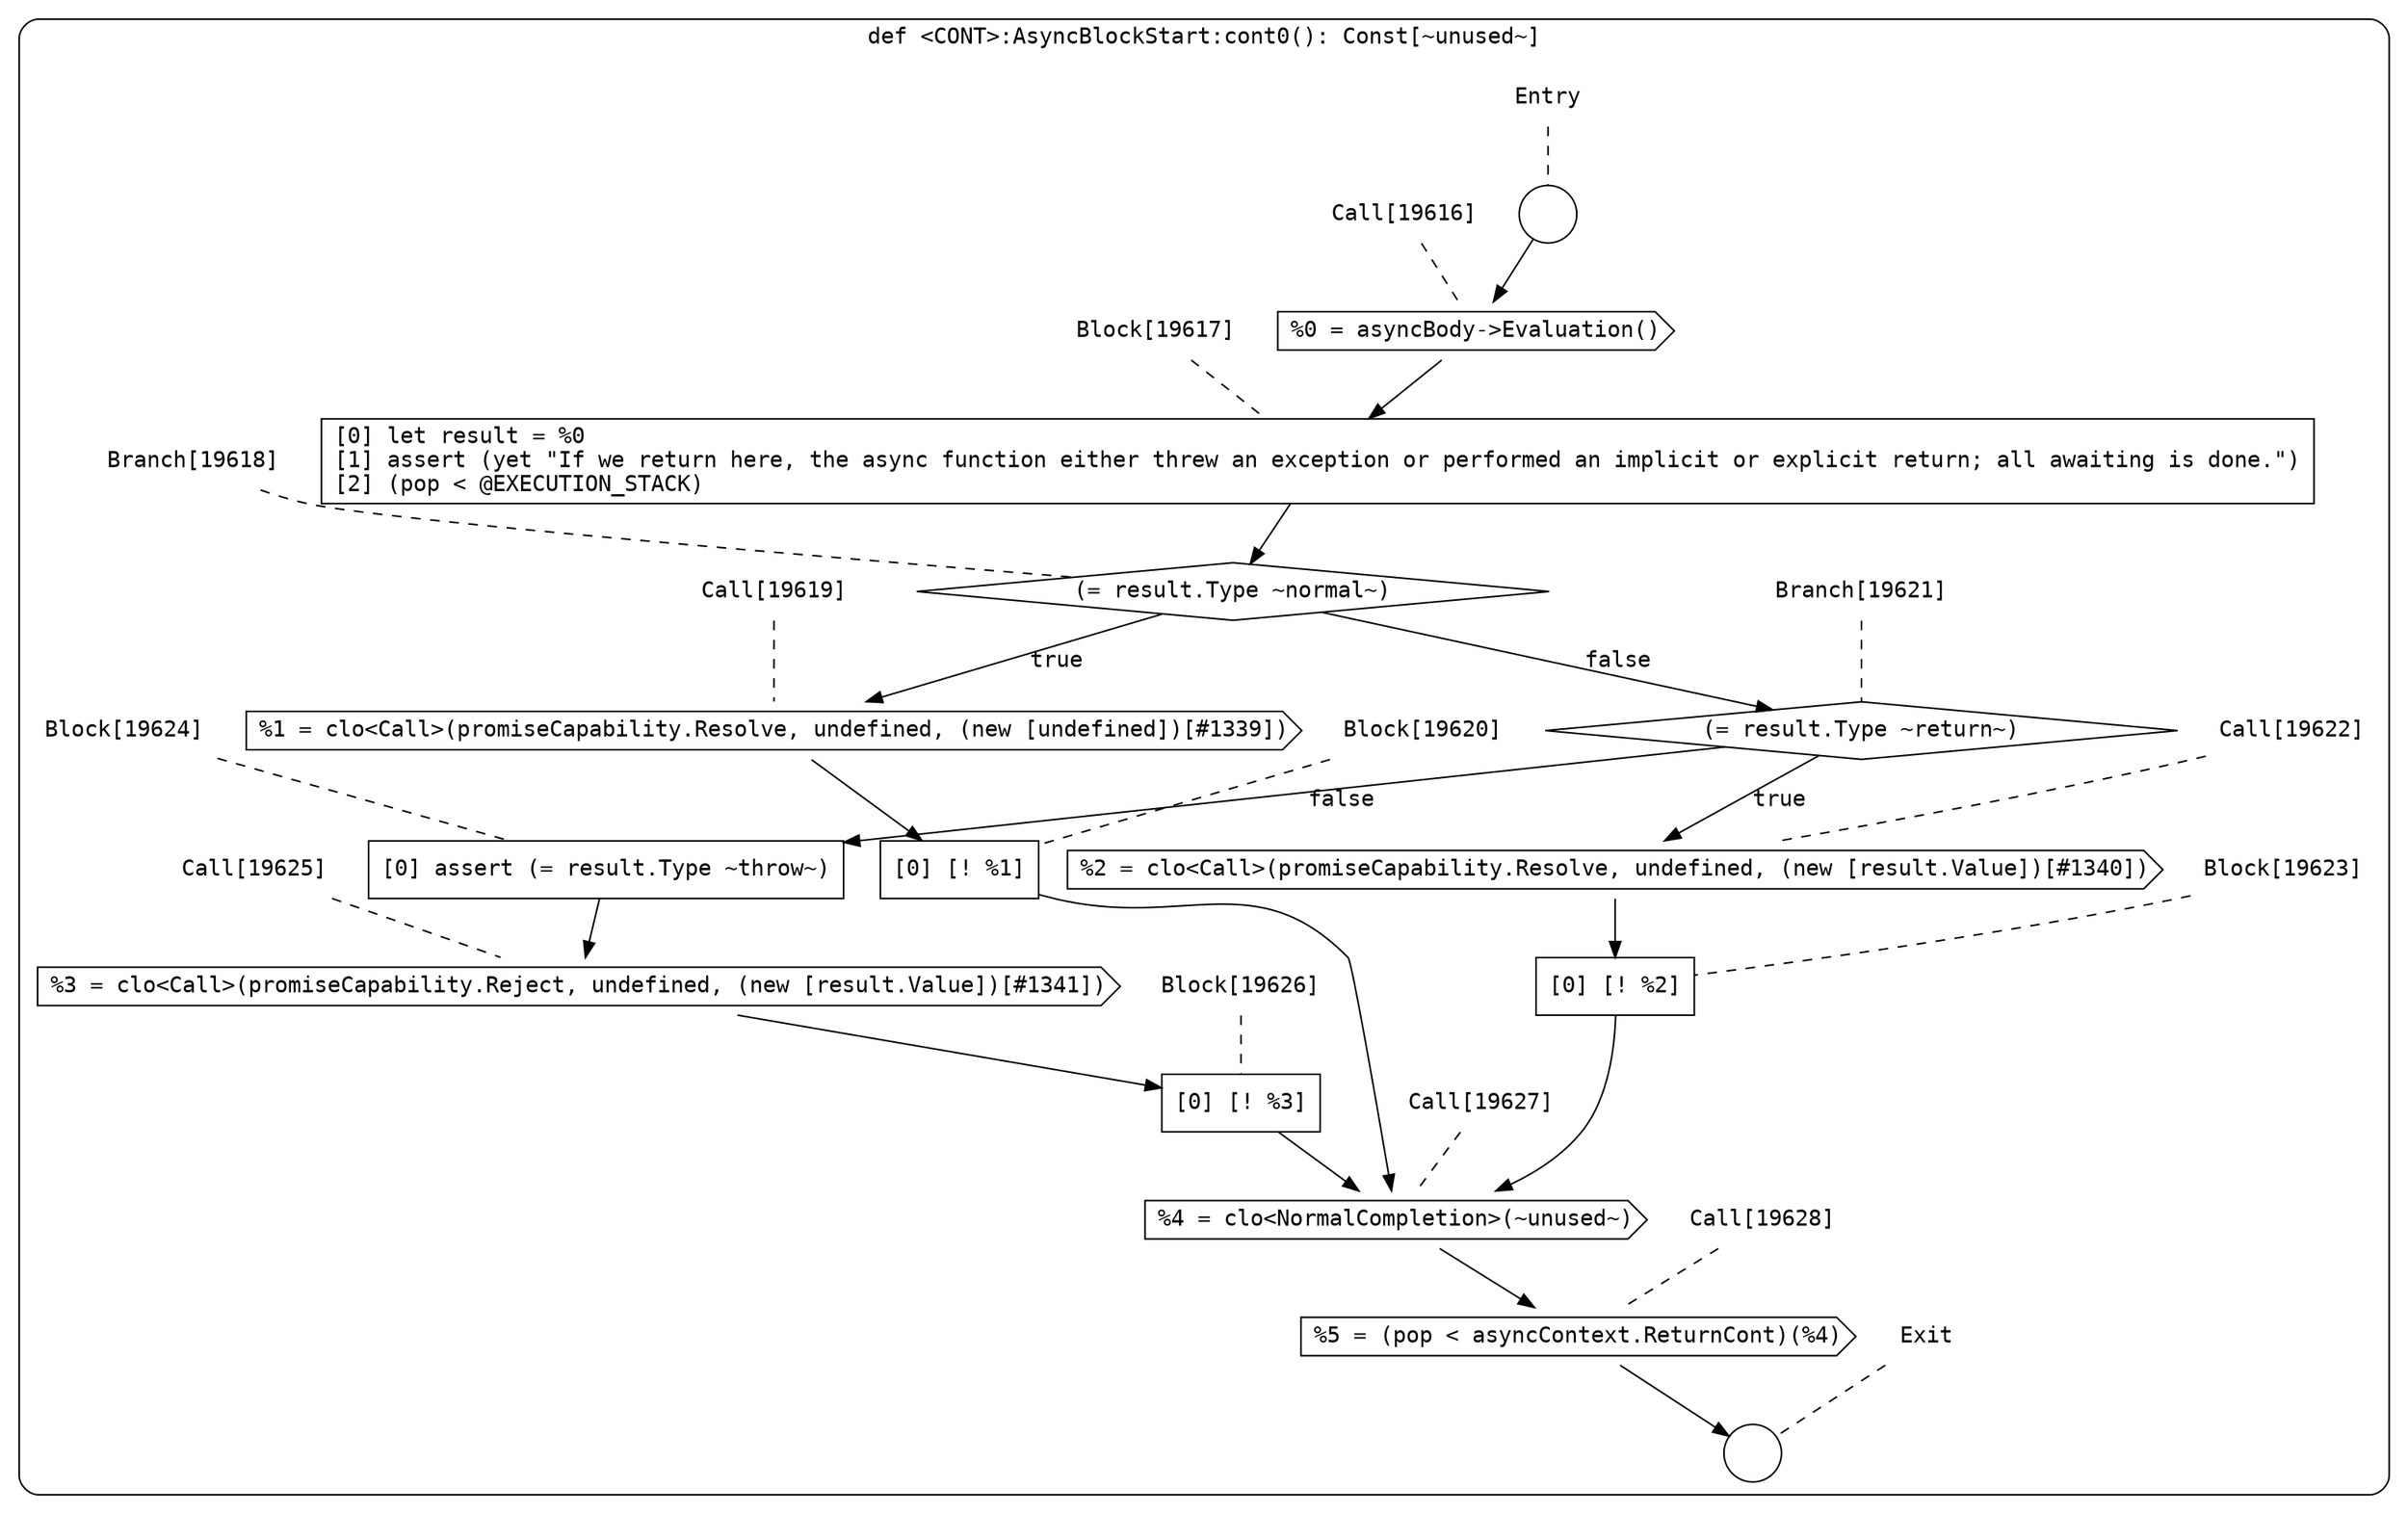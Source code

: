 digraph {
  graph [fontname = "Consolas"]
  node [fontname = "Consolas"]
  edge [fontname = "Consolas"]
  subgraph cluster2643 {
    label = "def <CONT>:AsyncBlockStart:cont0(): Const[~unused~]"
    style = rounded
    cluster2643_entry_name [shape=none, label=<<font color="black">Entry</font>>]
    cluster2643_entry_name -> cluster2643_entry [arrowhead=none, color="black", style=dashed]
    cluster2643_entry [shape=circle label=" " color="black" fillcolor="white" style=filled]
    cluster2643_entry -> node19616 [color="black"]
    cluster2643_exit_name [shape=none, label=<<font color="black">Exit</font>>]
    cluster2643_exit_name -> cluster2643_exit [arrowhead=none, color="black", style=dashed]
    cluster2643_exit [shape=circle label=" " color="black" fillcolor="white" style=filled]
    node19616_name [shape=none, label=<<font color="black">Call[19616]</font>>]
    node19616_name -> node19616 [arrowhead=none, color="black", style=dashed]
    node19616 [shape=cds, label=<<font color="black">%0 = asyncBody-&gt;Evaluation()</font>> color="black" fillcolor="white", style=filled]
    node19616 -> node19617 [color="black"]
    node19617_name [shape=none, label=<<font color="black">Block[19617]</font>>]
    node19617_name -> node19617 [arrowhead=none, color="black", style=dashed]
    node19617 [shape=box, label=<<font color="black">[0] let result = %0<BR ALIGN="LEFT"/>[1] assert (yet &quot;If we return here, the async function either threw an exception or performed an implicit or explicit return; all awaiting is done.&quot;)<BR ALIGN="LEFT"/>[2] (pop &lt; @EXECUTION_STACK)<BR ALIGN="LEFT"/></font>> color="black" fillcolor="white", style=filled]
    node19617 -> node19618 [color="black"]
    node19618_name [shape=none, label=<<font color="black">Branch[19618]</font>>]
    node19618_name -> node19618 [arrowhead=none, color="black", style=dashed]
    node19618 [shape=diamond, label=<<font color="black">(= result.Type ~normal~)</font>> color="black" fillcolor="white", style=filled]
    node19618 -> node19619 [label=<<font color="black">true</font>> color="black"]
    node19618 -> node19621 [label=<<font color="black">false</font>> color="black"]
    node19619_name [shape=none, label=<<font color="black">Call[19619]</font>>]
    node19619_name -> node19619 [arrowhead=none, color="black", style=dashed]
    node19619 [shape=cds, label=<<font color="black">%1 = clo&lt;Call&gt;(promiseCapability.Resolve, undefined, (new [undefined])[#1339])</font>> color="black" fillcolor="white", style=filled]
    node19619 -> node19620 [color="black"]
    node19621_name [shape=none, label=<<font color="black">Branch[19621]</font>>]
    node19621_name -> node19621 [arrowhead=none, color="black", style=dashed]
    node19621 [shape=diamond, label=<<font color="black">(= result.Type ~return~)</font>> color="black" fillcolor="white", style=filled]
    node19621 -> node19622 [label=<<font color="black">true</font>> color="black"]
    node19621 -> node19624 [label=<<font color="black">false</font>> color="black"]
    node19620_name [shape=none, label=<<font color="black">Block[19620]</font>>]
    node19620_name -> node19620 [arrowhead=none, color="black", style=dashed]
    node19620 [shape=box, label=<<font color="black">[0] [! %1]<BR ALIGN="LEFT"/></font>> color="black" fillcolor="white", style=filled]
    node19620 -> node19627 [color="black"]
    node19622_name [shape=none, label=<<font color="black">Call[19622]</font>>]
    node19622_name -> node19622 [arrowhead=none, color="black", style=dashed]
    node19622 [shape=cds, label=<<font color="black">%2 = clo&lt;Call&gt;(promiseCapability.Resolve, undefined, (new [result.Value])[#1340])</font>> color="black" fillcolor="white", style=filled]
    node19622 -> node19623 [color="black"]
    node19624_name [shape=none, label=<<font color="black">Block[19624]</font>>]
    node19624_name -> node19624 [arrowhead=none, color="black", style=dashed]
    node19624 [shape=box, label=<<font color="black">[0] assert (= result.Type ~throw~)<BR ALIGN="LEFT"/></font>> color="black" fillcolor="white", style=filled]
    node19624 -> node19625 [color="black"]
    node19627_name [shape=none, label=<<font color="black">Call[19627]</font>>]
    node19627_name -> node19627 [arrowhead=none, color="black", style=dashed]
    node19627 [shape=cds, label=<<font color="black">%4 = clo&lt;NormalCompletion&gt;(~unused~)</font>> color="black" fillcolor="white", style=filled]
    node19627 -> node19628 [color="black"]
    node19623_name [shape=none, label=<<font color="black">Block[19623]</font>>]
    node19623_name -> node19623 [arrowhead=none, color="black", style=dashed]
    node19623 [shape=box, label=<<font color="black">[0] [! %2]<BR ALIGN="LEFT"/></font>> color="black" fillcolor="white", style=filled]
    node19623 -> node19627 [color="black"]
    node19625_name [shape=none, label=<<font color="black">Call[19625]</font>>]
    node19625_name -> node19625 [arrowhead=none, color="black", style=dashed]
    node19625 [shape=cds, label=<<font color="black">%3 = clo&lt;Call&gt;(promiseCapability.Reject, undefined, (new [result.Value])[#1341])</font>> color="black" fillcolor="white", style=filled]
    node19625 -> node19626 [color="black"]
    node19628_name [shape=none, label=<<font color="black">Call[19628]</font>>]
    node19628_name -> node19628 [arrowhead=none, color="black", style=dashed]
    node19628 [shape=cds, label=<<font color="black">%5 = (pop &lt; asyncContext.ReturnCont)(%4)</font>> color="black" fillcolor="white", style=filled]
    node19628 -> cluster2643_exit [color="black"]
    node19626_name [shape=none, label=<<font color="black">Block[19626]</font>>]
    node19626_name -> node19626 [arrowhead=none, color="black", style=dashed]
    node19626 [shape=box, label=<<font color="black">[0] [! %3]<BR ALIGN="LEFT"/></font>> color="black" fillcolor="white", style=filled]
    node19626 -> node19627 [color="black"]
  }
}